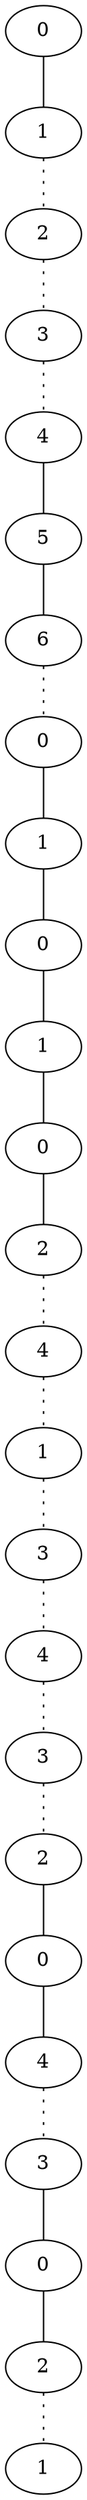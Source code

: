 graph {
a0[label=0];
a1[label=1];
a2[label=2];
a3[label=3];
a4[label=4];
a5[label=5];
a6[label=6];
a7[label=0];
a8[label=1];
a9[label=0];
a10[label=1];
a11[label=0];
a12[label=2];
a13[label=4];
a14[label=1];
a15[label=3];
a16[label=4];
a17[label=3];
a18[label=2];
a19[label=0];
a20[label=4];
a21[label=3];
a22[label=0];
a23[label=2];
a24[label=1];
a0 -- a1;
a1 -- a2 [style=dotted];
a2 -- a3 [style=dotted];
a3 -- a4 [style=dotted];
a4 -- a5;
a5 -- a6;
a6 -- a7 [style=dotted];
a7 -- a8;
a8 -- a9;
a9 -- a10;
a10 -- a11;
a11 -- a12;
a12 -- a13 [style=dotted];
a13 -- a14 [style=dotted];
a14 -- a15 [style=dotted];
a15 -- a16 [style=dotted];
a16 -- a17 [style=dotted];
a17 -- a18 [style=dotted];
a18 -- a19;
a19 -- a20;
a20 -- a21 [style=dotted];
a21 -- a22;
a22 -- a23;
a23 -- a24 [style=dotted];
}
